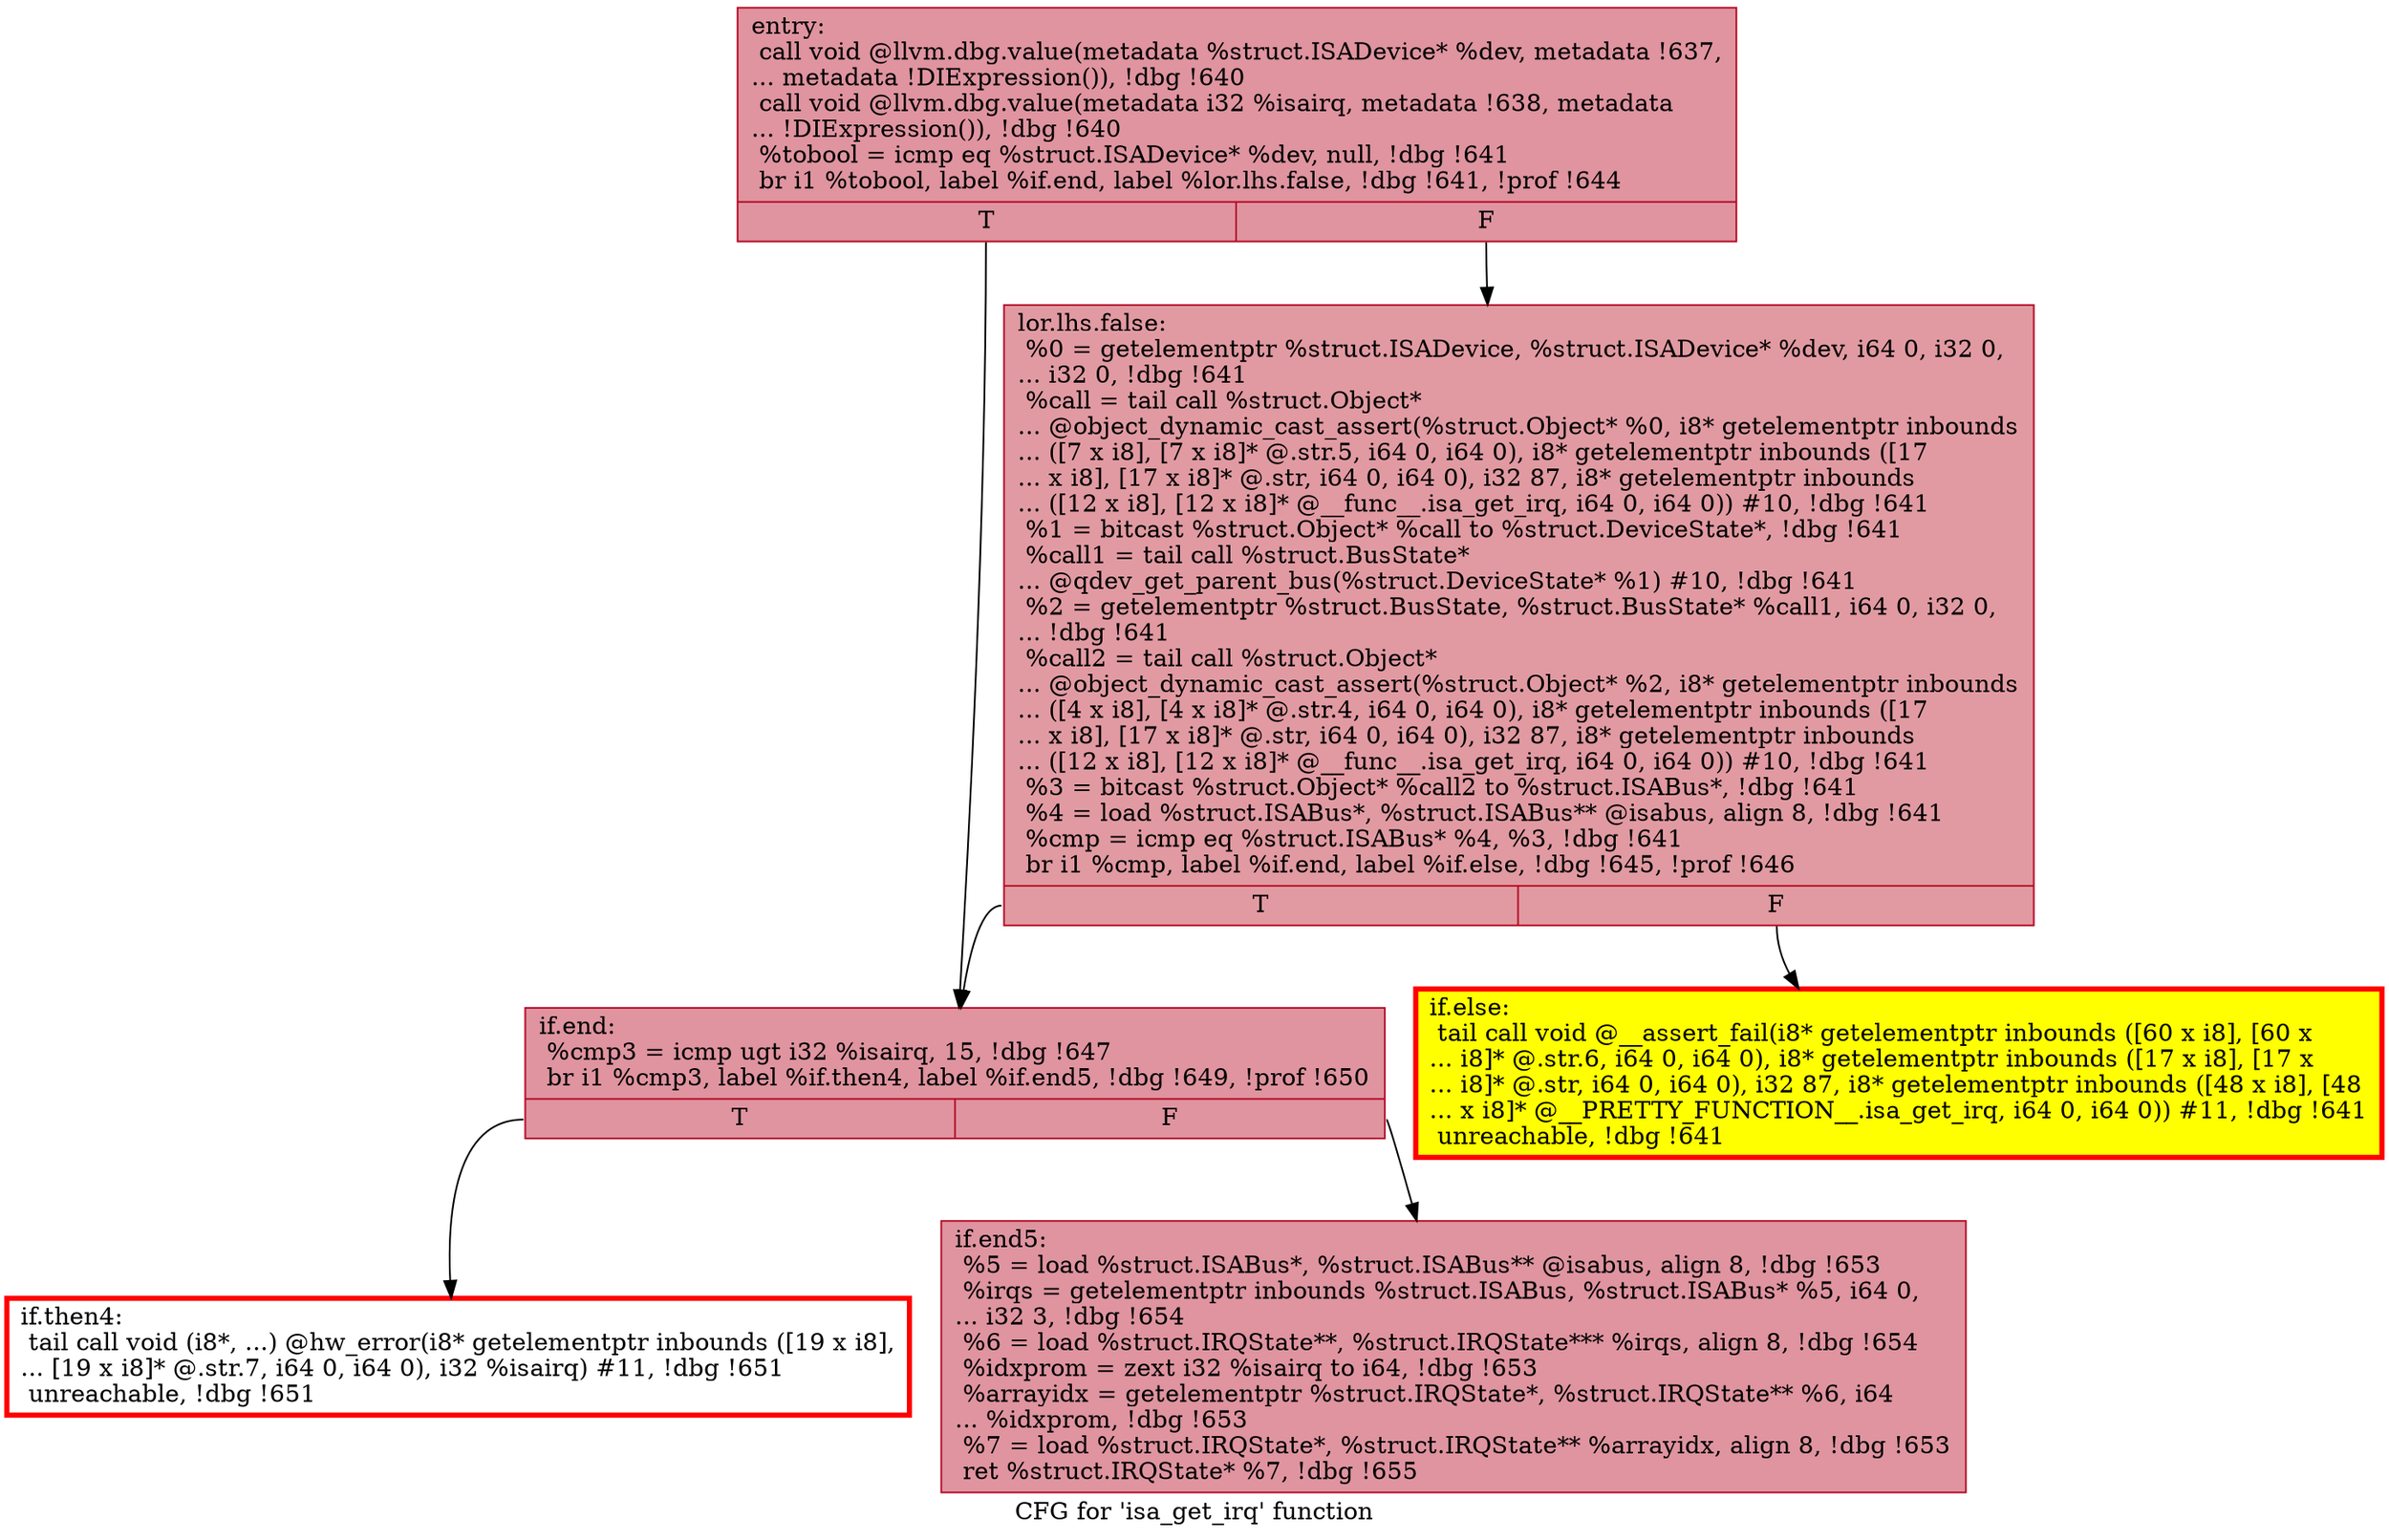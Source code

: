 digraph "CFG for 'isa_get_irq' function" {
	label="CFG for 'isa_get_irq' function";

	Node0x559cebb6af40 [shape=record,color="#b70d28ff", style=filled, fillcolor="#b70d2870",label="{entry:\l  call void @llvm.dbg.value(metadata %struct.ISADevice* %dev, metadata !637,\l... metadata !DIExpression()), !dbg !640\l  call void @llvm.dbg.value(metadata i32 %isairq, metadata !638, metadata\l... !DIExpression()), !dbg !640\l  %tobool = icmp eq %struct.ISADevice* %dev, null, !dbg !641\l  br i1 %tobool, label %if.end, label %lor.lhs.false, !dbg !641, !prof !644\l|{<s0>T|<s1>F}}"];
	Node0x559cebb6af40:s0 -> Node0x559cebb727e0;
	Node0x559cebb6af40:s1 -> Node0x559cebb728c0;
	Node0x559cebb728c0 [shape=record,color="#b70d28ff", style=filled, fillcolor="#bb1b2c70",label="{lor.lhs.false:                                    \l  %0 = getelementptr %struct.ISADevice, %struct.ISADevice* %dev, i64 0, i32 0,\l... i32 0, !dbg !641\l  %call = tail call %struct.Object*\l... @object_dynamic_cast_assert(%struct.Object* %0, i8* getelementptr inbounds\l... ([7 x i8], [7 x i8]* @.str.5, i64 0, i64 0), i8* getelementptr inbounds ([17\l... x i8], [17 x i8]* @.str, i64 0, i64 0), i32 87, i8* getelementptr inbounds\l... ([12 x i8], [12 x i8]* @__func__.isa_get_irq, i64 0, i64 0)) #10, !dbg !641\l  %1 = bitcast %struct.Object* %call to %struct.DeviceState*, !dbg !641\l  %call1 = tail call %struct.BusState*\l... @qdev_get_parent_bus(%struct.DeviceState* %1) #10, !dbg !641\l  %2 = getelementptr %struct.BusState, %struct.BusState* %call1, i64 0, i32 0,\l... !dbg !641\l  %call2 = tail call %struct.Object*\l... @object_dynamic_cast_assert(%struct.Object* %2, i8* getelementptr inbounds\l... ([4 x i8], [4 x i8]* @.str.4, i64 0, i64 0), i8* getelementptr inbounds ([17\l... x i8], [17 x i8]* @.str, i64 0, i64 0), i32 87, i8* getelementptr inbounds\l... ([12 x i8], [12 x i8]* @__func__.isa_get_irq, i64 0, i64 0)) #10, !dbg !641\l  %3 = bitcast %struct.Object* %call2 to %struct.ISABus*, !dbg !641\l  %4 = load %struct.ISABus*, %struct.ISABus** @isabus, align 8, !dbg !641\l  %cmp = icmp eq %struct.ISABus* %4, %3, !dbg !641\l  br i1 %cmp, label %if.end, label %if.else, !dbg !645, !prof !646\l|{<s0>T|<s1>F}}"];
	Node0x559cebb728c0:s0 -> Node0x559cebb727e0;
	Node0x559cebb728c0:s1 -> Node0x559cebb72850;
	Node0x559cebb72850 [shape=record,penwidth=3.0, style="filled", color="red", fillcolor="yellow",label="{if.else:                                          \l  tail call void @__assert_fail(i8* getelementptr inbounds ([60 x i8], [60 x\l... i8]* @.str.6, i64 0, i64 0), i8* getelementptr inbounds ([17 x i8], [17 x\l... i8]* @.str, i64 0, i64 0), i32 87, i8* getelementptr inbounds ([48 x i8], [48\l... x i8]* @__PRETTY_FUNCTION__.isa_get_irq, i64 0, i64 0)) #11, !dbg !641\l  unreachable, !dbg !641\l}"];
	Node0x559cebb727e0 [shape=record,color="#b70d28ff", style=filled, fillcolor="#b70d2870",label="{if.end:                                           \l  %cmp3 = icmp ugt i32 %isairq, 15, !dbg !647\l  br i1 %cmp3, label %if.then4, label %if.end5, !dbg !649, !prof !650\l|{<s0>T|<s1>F}}"];
	Node0x559cebb727e0:s0 -> Node0x559cebb74d70;
	Node0x559cebb727e0:s1 -> Node0x559cebb74e30;
	Node0x559cebb74d70 [shape=record,penwidth=3.0, color="red",label="{if.then4:                                         \l  tail call void (i8*, ...) @hw_error(i8* getelementptr inbounds ([19 x i8],\l... [19 x i8]* @.str.7, i64 0, i64 0), i32 %isairq) #11, !dbg !651\l  unreachable, !dbg !651\l}"];
	Node0x559cebb74e30 [shape=record,color="#b70d28ff", style=filled, fillcolor="#b70d2870",label="{if.end5:                                          \l  %5 = load %struct.ISABus*, %struct.ISABus** @isabus, align 8, !dbg !653\l  %irqs = getelementptr inbounds %struct.ISABus, %struct.ISABus* %5, i64 0,\l... i32 3, !dbg !654\l  %6 = load %struct.IRQState**, %struct.IRQState*** %irqs, align 8, !dbg !654\l  %idxprom = zext i32 %isairq to i64, !dbg !653\l  %arrayidx = getelementptr %struct.IRQState*, %struct.IRQState** %6, i64\l... %idxprom, !dbg !653\l  %7 = load %struct.IRQState*, %struct.IRQState** %arrayidx, align 8, !dbg !653\l  ret %struct.IRQState* %7, !dbg !655\l}"];
}
